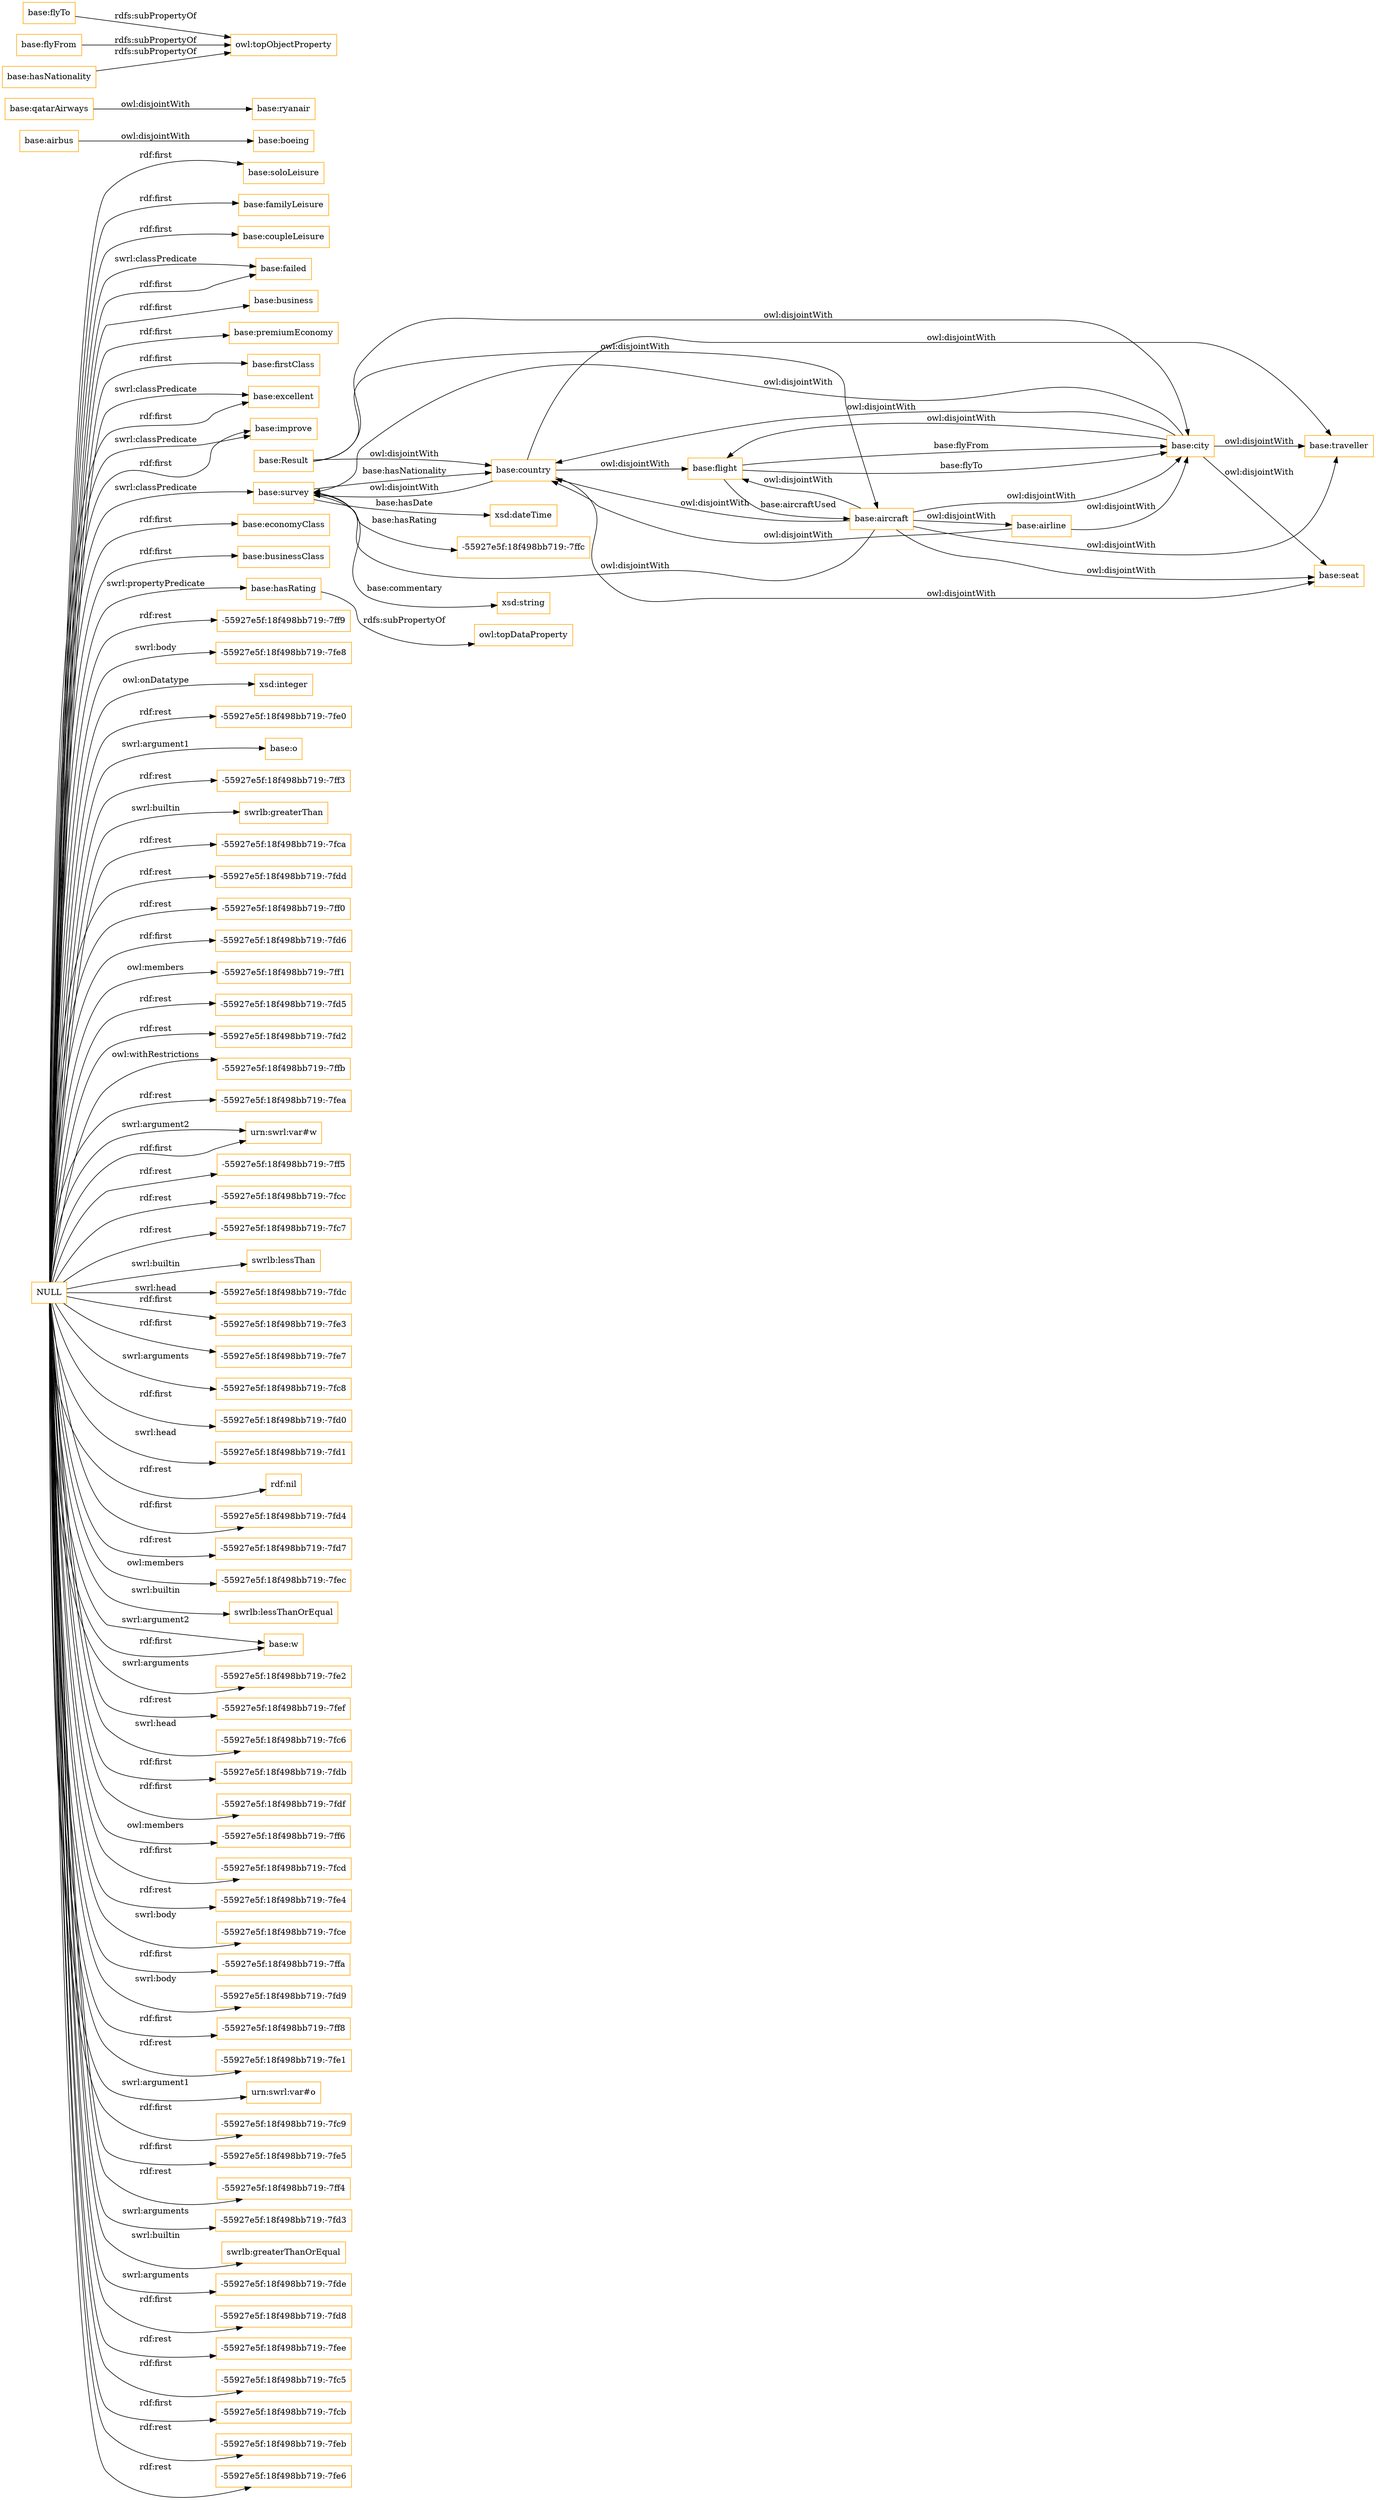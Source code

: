 digraph ar2dtool_diagram { 
rankdir=LR;
size="1501"
node [shape = rectangle, color="orange"]; "base:soloLeisure" "base:boeing" "base:Result" "base:familyLeisure" "base:qatarAirways" "base:coupleLeisure" "base:failed" "base:business" "base:city" "base:aircraft" "base:airbus" "base:airline" "base:premiumEconomy" "base:country" "base:ryanair" "base:firstClass" "base:excellent" "base:improve" "base:survey" "base:flight" "base:seat" "base:economyClass" "base:traveller" "base:businessClass" ; /*classes style*/
	"base:qatarAirways" -> "base:ryanair" [ label = "owl:disjointWith" ];
	"base:aircraft" -> "base:seat" [ label = "owl:disjointWith" ];
	"base:aircraft" -> "base:survey" [ label = "owl:disjointWith" ];
	"base:aircraft" -> "base:city" [ label = "owl:disjointWith" ];
	"base:aircraft" -> "base:traveller" [ label = "owl:disjointWith" ];
	"base:aircraft" -> "base:country" [ label = "owl:disjointWith" ];
	"base:aircraft" -> "base:airline" [ label = "owl:disjointWith" ];
	"base:aircraft" -> "base:flight" [ label = "owl:disjointWith" ];
	"base:airbus" -> "base:boeing" [ label = "owl:disjointWith" ];
	"base:hasRating" -> "owl:topDataProperty" [ label = "rdfs:subPropertyOf" ];
	"base:country" -> "base:traveller" [ label = "owl:disjointWith" ];
	"base:country" -> "base:survey" [ label = "owl:disjointWith" ];
	"base:country" -> "base:seat" [ label = "owl:disjointWith" ];
	"base:country" -> "base:flight" [ label = "owl:disjointWith" ];
	"base:Result" -> "base:country" [ label = "owl:disjointWith" ];
	"base:Result" -> "base:city" [ label = "owl:disjointWith" ];
	"base:Result" -> "base:aircraft" [ label = "owl:disjointWith" ];
	"base:airline" -> "base:country" [ label = "owl:disjointWith" ];
	"base:airline" -> "base:city" [ label = "owl:disjointWith" ];
	"base:city" -> "base:traveller" [ label = "owl:disjointWith" ];
	"base:city" -> "base:survey" [ label = "owl:disjointWith" ];
	"base:city" -> "base:seat" [ label = "owl:disjointWith" ];
	"base:city" -> "base:flight" [ label = "owl:disjointWith" ];
	"base:city" -> "base:country" [ label = "owl:disjointWith" ];
	"NULL" -> "-55927e5f:18f498bb719:-7ff9" [ label = "rdf:rest" ];
	"NULL" -> "-55927e5f:18f498bb719:-7fe8" [ label = "swrl:body" ];
	"NULL" -> "xsd:integer" [ label = "owl:onDatatype" ];
	"NULL" -> "-55927e5f:18f498bb719:-7fe0" [ label = "rdf:rest" ];
	"NULL" -> "base:o" [ label = "swrl:argument1" ];
	"NULL" -> "base:coupleLeisure" [ label = "rdf:first" ];
	"NULL" -> "-55927e5f:18f498bb719:-7ff3" [ label = "rdf:rest" ];
	"NULL" -> "swrlb:greaterThan" [ label = "swrl:builtin" ];
	"NULL" -> "-55927e5f:18f498bb719:-7fca" [ label = "rdf:rest" ];
	"NULL" -> "-55927e5f:18f498bb719:-7fdd" [ label = "rdf:rest" ];
	"NULL" -> "-55927e5f:18f498bb719:-7ff0" [ label = "rdf:rest" ];
	"NULL" -> "base:premiumEconomy" [ label = "rdf:first" ];
	"NULL" -> "-55927e5f:18f498bb719:-7fd6" [ label = "rdf:first" ];
	"NULL" -> "-55927e5f:18f498bb719:-7ff1" [ label = "owl:members" ];
	"NULL" -> "-55927e5f:18f498bb719:-7fd5" [ label = "rdf:rest" ];
	"NULL" -> "base:business" [ label = "rdf:first" ];
	"NULL" -> "base:excellent" [ label = "rdf:first" ];
	"NULL" -> "base:excellent" [ label = "swrl:classPredicate" ];
	"NULL" -> "-55927e5f:18f498bb719:-7fd2" [ label = "rdf:rest" ];
	"NULL" -> "-55927e5f:18f498bb719:-7ffb" [ label = "owl:withRestrictions" ];
	"NULL" -> "base:improve" [ label = "rdf:first" ];
	"NULL" -> "-55927e5f:18f498bb719:-7fea" [ label = "rdf:rest" ];
	"NULL" -> "base:failed" [ label = "rdf:first" ];
	"NULL" -> "base:economyClass" [ label = "rdf:first" ];
	"NULL" -> "urn:swrl:var#w" [ label = "rdf:first" ];
	"NULL" -> "-55927e5f:18f498bb719:-7ff5" [ label = "rdf:rest" ];
	"NULL" -> "-55927e5f:18f498bb719:-7fcc" [ label = "rdf:rest" ];
	"NULL" -> "-55927e5f:18f498bb719:-7fc7" [ label = "rdf:rest" ];
	"NULL" -> "swrlb:lessThan" [ label = "swrl:builtin" ];
	"NULL" -> "-55927e5f:18f498bb719:-7fdc" [ label = "swrl:head" ];
	"NULL" -> "-55927e5f:18f498bb719:-7fe3" [ label = "rdf:first" ];
	"NULL" -> "-55927e5f:18f498bb719:-7fe7" [ label = "rdf:first" ];
	"NULL" -> "urn:swrl:var#w" [ label = "swrl:argument2" ];
	"NULL" -> "base:improve" [ label = "swrl:classPredicate" ];
	"NULL" -> "-55927e5f:18f498bb719:-7fc8" [ label = "swrl:arguments" ];
	"NULL" -> "-55927e5f:18f498bb719:-7fd0" [ label = "rdf:first" ];
	"NULL" -> "-55927e5f:18f498bb719:-7fd1" [ label = "swrl:head" ];
	"NULL" -> "rdf:nil" [ label = "rdf:rest" ];
	"NULL" -> "-55927e5f:18f498bb719:-7fd4" [ label = "rdf:first" ];
	"NULL" -> "-55927e5f:18f498bb719:-7fd7" [ label = "rdf:rest" ];
	"NULL" -> "base:failed" [ label = "swrl:classPredicate" ];
	"NULL" -> "-55927e5f:18f498bb719:-7fec" [ label = "owl:members" ];
	"NULL" -> "swrlb:lessThanOrEqual" [ label = "swrl:builtin" ];
	"NULL" -> "base:w" [ label = "rdf:first" ];
	"NULL" -> "-55927e5f:18f498bb719:-7fe2" [ label = "swrl:arguments" ];
	"NULL" -> "base:survey" [ label = "swrl:classPredicate" ];
	"NULL" -> "base:w" [ label = "swrl:argument2" ];
	"NULL" -> "-55927e5f:18f498bb719:-7fef" [ label = "rdf:rest" ];
	"NULL" -> "-55927e5f:18f498bb719:-7fc6" [ label = "swrl:head" ];
	"NULL" -> "base:hasRating" [ label = "swrl:propertyPredicate" ];
	"NULL" -> "-55927e5f:18f498bb719:-7fdb" [ label = "rdf:first" ];
	"NULL" -> "-55927e5f:18f498bb719:-7fdf" [ label = "rdf:first" ];
	"NULL" -> "-55927e5f:18f498bb719:-7ff6" [ label = "owl:members" ];
	"NULL" -> "-55927e5f:18f498bb719:-7fcd" [ label = "rdf:first" ];
	"NULL" -> "-55927e5f:18f498bb719:-7fe4" [ label = "rdf:rest" ];
	"NULL" -> "-55927e5f:18f498bb719:-7fce" [ label = "swrl:body" ];
	"NULL" -> "base:soloLeisure" [ label = "rdf:first" ];
	"NULL" -> "-55927e5f:18f498bb719:-7ffa" [ label = "rdf:first" ];
	"NULL" -> "-55927e5f:18f498bb719:-7fd9" [ label = "swrl:body" ];
	"NULL" -> "-55927e5f:18f498bb719:-7ff8" [ label = "rdf:first" ];
	"NULL" -> "-55927e5f:18f498bb719:-7fe1" [ label = "rdf:rest" ];
	"NULL" -> "urn:swrl:var#o" [ label = "swrl:argument1" ];
	"NULL" -> "-55927e5f:18f498bb719:-7fc9" [ label = "rdf:first" ];
	"NULL" -> "-55927e5f:18f498bb719:-7fe5" [ label = "rdf:first" ];
	"NULL" -> "-55927e5f:18f498bb719:-7ff4" [ label = "rdf:rest" ];
	"NULL" -> "-55927e5f:18f498bb719:-7fd3" [ label = "swrl:arguments" ];
	"NULL" -> "swrlb:greaterThanOrEqual" [ label = "swrl:builtin" ];
	"NULL" -> "-55927e5f:18f498bb719:-7fde" [ label = "swrl:arguments" ];
	"NULL" -> "base:familyLeisure" [ label = "rdf:first" ];
	"NULL" -> "-55927e5f:18f498bb719:-7fd8" [ label = "rdf:first" ];
	"NULL" -> "-55927e5f:18f498bb719:-7fee" [ label = "rdf:rest" ];
	"NULL" -> "base:firstClass" [ label = "rdf:first" ];
	"NULL" -> "-55927e5f:18f498bb719:-7fc5" [ label = "rdf:first" ];
	"NULL" -> "-55927e5f:18f498bb719:-7fcb" [ label = "rdf:first" ];
	"NULL" -> "-55927e5f:18f498bb719:-7feb" [ label = "rdf:rest" ];
	"NULL" -> "base:businessClass" [ label = "rdf:first" ];
	"NULL" -> "-55927e5f:18f498bb719:-7fe6" [ label = "rdf:rest" ];
	"base:flyTo" -> "owl:topObjectProperty" [ label = "rdfs:subPropertyOf" ];
	"base:flyFrom" -> "owl:topObjectProperty" [ label = "rdfs:subPropertyOf" ];
	"base:hasNationality" -> "owl:topObjectProperty" [ label = "rdfs:subPropertyOf" ];
	"base:survey" -> "xsd:dateTime" [ label = "base:hasDate" ];
	"base:flight" -> "base:city" [ label = "base:flyTo" ];
	"base:survey" -> "base:country" [ label = "base:hasNationality" ];
	"base:flight" -> "base:aircraft" [ label = "base:aircraftUsed" ];
	"base:flight" -> "base:city" [ label = "base:flyFrom" ];
	"base:survey" -> "-55927e5f:18f498bb719:-7ffc" [ label = "base:hasRating" ];
	"base:survey" -> "xsd:string" [ label = "base:commentary" ];

}
